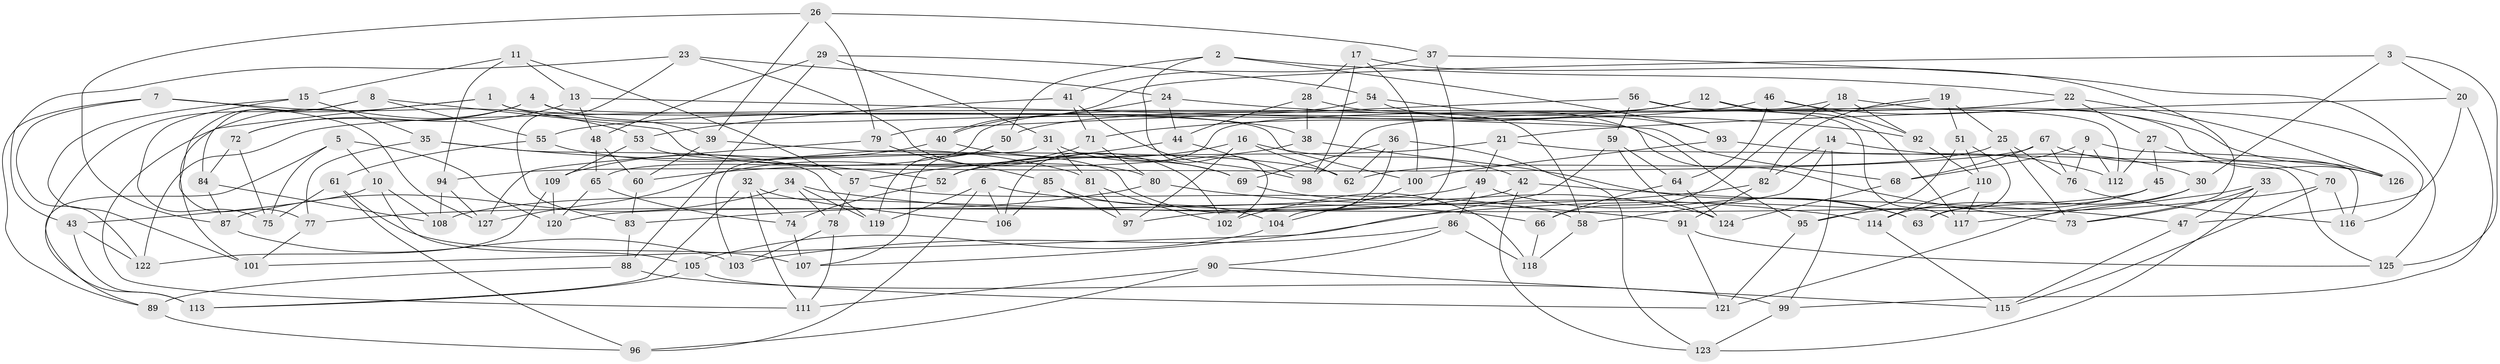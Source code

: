 // coarse degree distribution, {6: 0.5512820512820513, 5: 0.07692307692307693, 4: 0.3717948717948718}
// Generated by graph-tools (version 1.1) at 2025/42/03/06/25 10:42:19]
// undirected, 127 vertices, 254 edges
graph export_dot {
graph [start="1"]
  node [color=gray90,style=filled];
  1;
  2;
  3;
  4;
  5;
  6;
  7;
  8;
  9;
  10;
  11;
  12;
  13;
  14;
  15;
  16;
  17;
  18;
  19;
  20;
  21;
  22;
  23;
  24;
  25;
  26;
  27;
  28;
  29;
  30;
  31;
  32;
  33;
  34;
  35;
  36;
  37;
  38;
  39;
  40;
  41;
  42;
  43;
  44;
  45;
  46;
  47;
  48;
  49;
  50;
  51;
  52;
  53;
  54;
  55;
  56;
  57;
  58;
  59;
  60;
  61;
  62;
  63;
  64;
  65;
  66;
  67;
  68;
  69;
  70;
  71;
  72;
  73;
  74;
  75;
  76;
  77;
  78;
  79;
  80;
  81;
  82;
  83;
  84;
  85;
  86;
  87;
  88;
  89;
  90;
  91;
  92;
  93;
  94;
  95;
  96;
  97;
  98;
  99;
  100;
  101;
  102;
  103;
  104;
  105;
  106;
  107;
  108;
  109;
  110;
  111;
  112;
  113;
  114;
  115;
  116;
  117;
  118;
  119;
  120;
  121;
  122;
  123;
  124;
  125;
  126;
  127;
  1 -- 113;
  1 -- 38;
  1 -- 100;
  1 -- 101;
  2 -- 22;
  2 -- 102;
  2 -- 93;
  2 -- 50;
  3 -- 125;
  3 -- 20;
  3 -- 30;
  3 -- 40;
  4 -- 39;
  4 -- 72;
  4 -- 111;
  4 -- 73;
  5 -- 10;
  5 -- 89;
  5 -- 120;
  5 -- 75;
  6 -- 114;
  6 -- 96;
  6 -- 106;
  6 -- 119;
  7 -- 89;
  7 -- 127;
  7 -- 122;
  7 -- 53;
  8 -- 77;
  8 -- 80;
  8 -- 84;
  8 -- 55;
  9 -- 76;
  9 -- 112;
  9 -- 68;
  9 -- 116;
  10 -- 43;
  10 -- 108;
  10 -- 105;
  11 -- 13;
  11 -- 94;
  11 -- 57;
  11 -- 15;
  12 -- 126;
  12 -- 117;
  12 -- 50;
  12 -- 71;
  13 -- 72;
  13 -- 68;
  13 -- 48;
  14 -- 58;
  14 -- 99;
  14 -- 30;
  14 -- 82;
  15 -- 75;
  15 -- 101;
  15 -- 35;
  16 -- 52;
  16 -- 97;
  16 -- 62;
  16 -- 42;
  17 -- 28;
  17 -- 100;
  17 -- 98;
  17 -- 73;
  18 -- 116;
  18 -- 106;
  18 -- 92;
  18 -- 66;
  19 -- 25;
  19 -- 82;
  19 -- 98;
  19 -- 51;
  20 -- 99;
  20 -- 21;
  20 -- 47;
  21 -- 125;
  21 -- 52;
  21 -- 49;
  22 -- 122;
  22 -- 27;
  22 -- 126;
  23 -- 83;
  23 -- 24;
  23 -- 102;
  23 -- 43;
  24 -- 44;
  24 -- 40;
  24 -- 92;
  25 -- 62;
  25 -- 76;
  25 -- 73;
  26 -- 79;
  26 -- 37;
  26 -- 39;
  26 -- 87;
  27 -- 126;
  27 -- 112;
  27 -- 45;
  28 -- 58;
  28 -- 44;
  28 -- 38;
  29 -- 31;
  29 -- 54;
  29 -- 48;
  29 -- 88;
  30 -- 121;
  30 -- 63;
  31 -- 69;
  31 -- 103;
  31 -- 81;
  32 -- 74;
  32 -- 106;
  32 -- 113;
  32 -- 111;
  33 -- 123;
  33 -- 47;
  33 -- 117;
  33 -- 73;
  34 -- 66;
  34 -- 87;
  34 -- 78;
  34 -- 119;
  35 -- 119;
  35 -- 77;
  35 -- 52;
  36 -- 102;
  36 -- 69;
  36 -- 123;
  36 -- 62;
  37 -- 41;
  37 -- 125;
  37 -- 104;
  38 -- 63;
  38 -- 60;
  39 -- 62;
  39 -- 60;
  40 -- 109;
  40 -- 69;
  41 -- 71;
  41 -- 98;
  41 -- 53;
  42 -- 108;
  42 -- 123;
  42 -- 47;
  43 -- 113;
  43 -- 122;
  44 -- 57;
  44 -- 98;
  45 -- 114;
  45 -- 95;
  45 -- 120;
  46 -- 55;
  46 -- 126;
  46 -- 64;
  46 -- 92;
  47 -- 115;
  48 -- 65;
  48 -- 60;
  49 -- 86;
  49 -- 77;
  49 -- 63;
  50 -- 107;
  50 -- 119;
  51 -- 63;
  51 -- 110;
  51 -- 95;
  52 -- 74;
  53 -- 109;
  53 -- 118;
  54 -- 95;
  54 -- 93;
  54 -- 65;
  55 -- 61;
  55 -- 81;
  56 -- 117;
  56 -- 112;
  56 -- 79;
  56 -- 59;
  57 -- 78;
  57 -- 58;
  58 -- 118;
  59 -- 124;
  59 -- 107;
  59 -- 64;
  60 -- 83;
  61 -- 107;
  61 -- 96;
  61 -- 75;
  64 -- 124;
  64 -- 66;
  65 -- 120;
  65 -- 74;
  66 -- 118;
  67 -- 70;
  67 -- 76;
  67 -- 94;
  67 -- 68;
  68 -- 124;
  69 -- 124;
  70 -- 101;
  70 -- 116;
  70 -- 115;
  71 -- 127;
  71 -- 80;
  72 -- 75;
  72 -- 84;
  74 -- 107;
  76 -- 116;
  77 -- 101;
  78 -- 103;
  78 -- 111;
  79 -- 85;
  79 -- 127;
  80 -- 91;
  80 -- 83;
  81 -- 97;
  81 -- 102;
  82 -- 91;
  82 -- 97;
  83 -- 88;
  84 -- 108;
  84 -- 87;
  85 -- 97;
  85 -- 104;
  85 -- 106;
  86 -- 90;
  86 -- 103;
  86 -- 118;
  87 -- 103;
  88 -- 89;
  88 -- 99;
  89 -- 96;
  90 -- 111;
  90 -- 115;
  90 -- 96;
  91 -- 125;
  91 -- 121;
  92 -- 110;
  93 -- 100;
  93 -- 112;
  94 -- 127;
  94 -- 108;
  95 -- 121;
  99 -- 123;
  100 -- 104;
  104 -- 105;
  105 -- 113;
  105 -- 121;
  109 -- 120;
  109 -- 122;
  110 -- 117;
  110 -- 114;
  114 -- 115;
}
